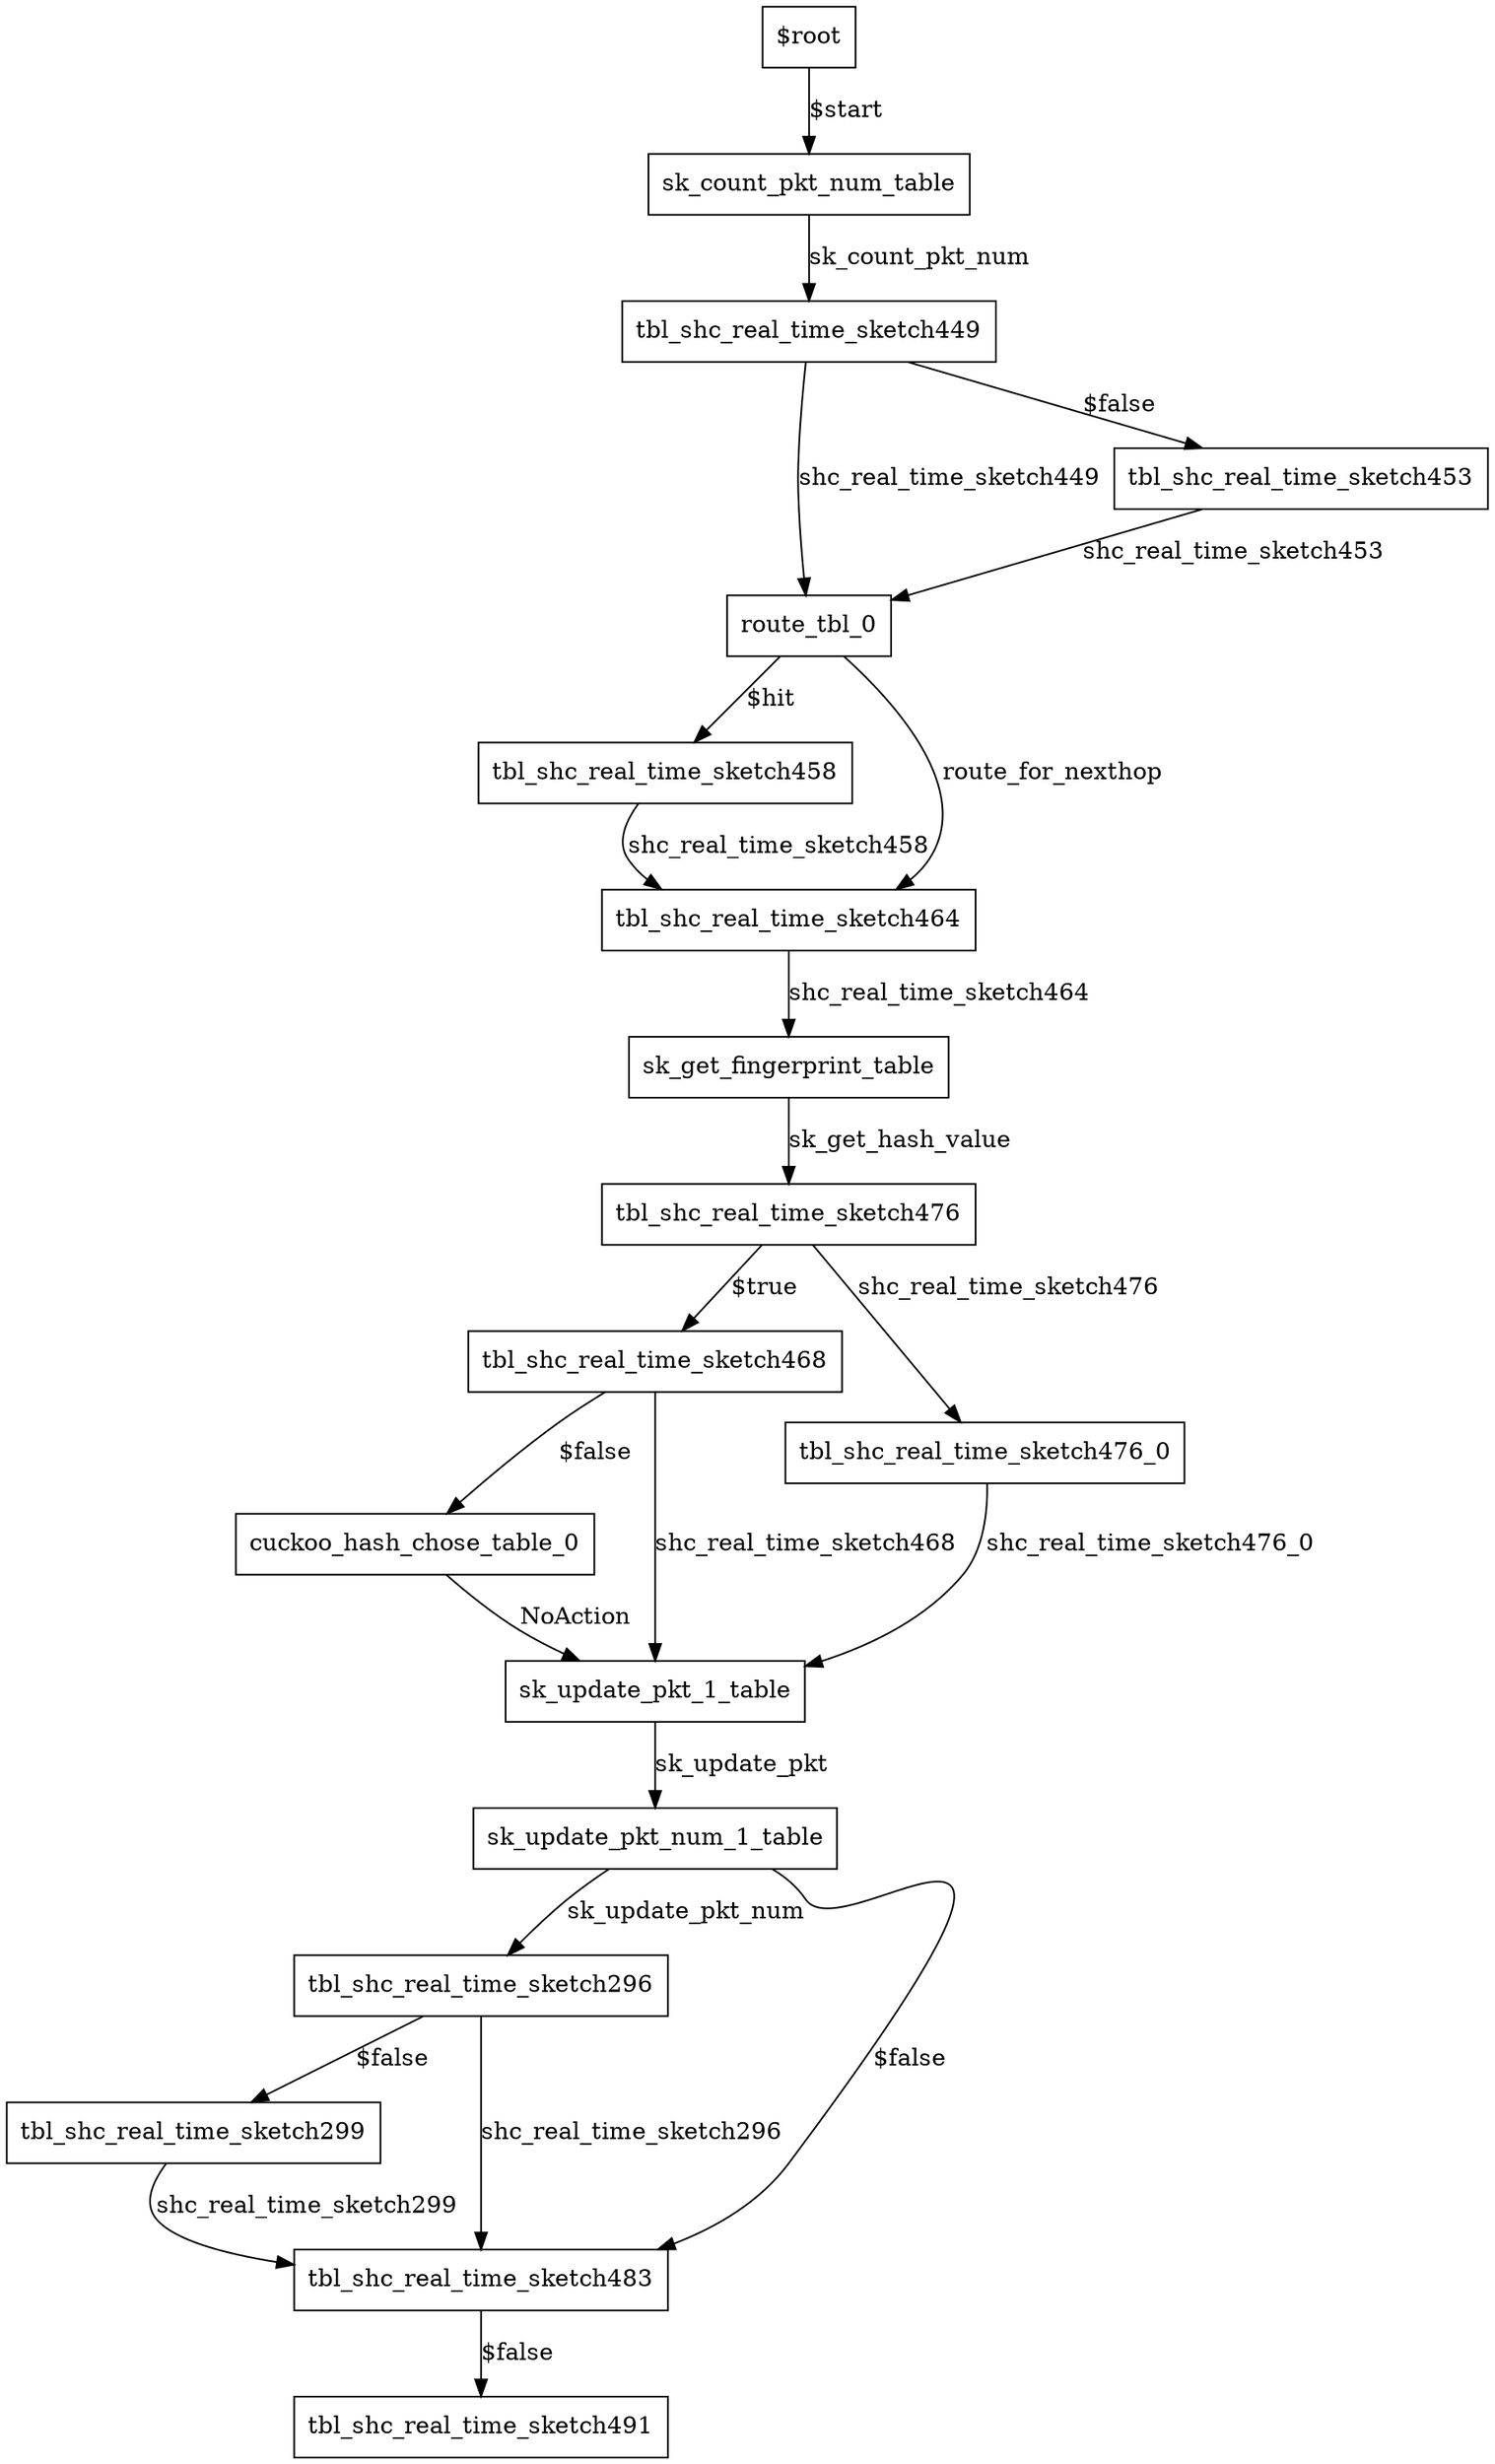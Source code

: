 digraph ingress {
0 [label="$root" shape=box color="black"];
12 [label="cuckoo_hash_chose_table_0" shape=box color="black"];
3 [label="route_tbl_0" shape=box color="black"];
1 [label="sk_count_pkt_num_table" shape=box color="black"];
7 [label="sk_get_fingerprint_table" shape=box color="black"];
11 [label="sk_update_pkt_1_table" shape=box color="black"];
13 [label="sk_update_pkt_num_1_table" shape=box color="black"];
14 [label="tbl_shc_real_time_sketch296" shape=box color="black"];
16 [label="tbl_shc_real_time_sketch299" shape=box color="black"];
2 [label="tbl_shc_real_time_sketch449" shape=box color="black"];
4 [label="tbl_shc_real_time_sketch453" shape=box color="black"];
6 [label="tbl_shc_real_time_sketch458" shape=box color="black"];
5 [label="tbl_shc_real_time_sketch464" shape=box color="black"];
10 [label="tbl_shc_real_time_sketch468" shape=box color="black"];
8 [label="tbl_shc_real_time_sketch476" shape=box color="black"];
9 [label="tbl_shc_real_time_sketch476_0" shape=box color="black"];
15 [label="tbl_shc_real_time_sketch483" shape=box color="black"];
17 [label="tbl_shc_real_time_sketch491" shape=box color="black"];
0-> 1 [label="$start" color="black"];
12-> 11 [label="NoAction" color="black"];
3-> 5 [label="route_for_nexthop" color="black"];
3-> 6 [label="$hit" color="black"];
1-> 2 [label="sk_count_pkt_num" color="black"];
7-> 8 [label="sk_get_hash_value" color="black"];
11-> 13 [label="sk_update_pkt" color="black"];
13-> 14 [label="sk_update_pkt_num" color="black"];
13-> 15 [label="$false" color="black"];
14-> 15 [label="shc_real_time_sketch296" color="black"];
14-> 16 [label="$false" color="black"];
16-> 15 [label="shc_real_time_sketch299" color="black"];
2-> 3 [label="shc_real_time_sketch449" color="black"];
2-> 4 [label="$false" color="black"];
4-> 3 [label="shc_real_time_sketch453" color="black"];
6-> 5 [label="shc_real_time_sketch458" color="black"];
5-> 7 [label="shc_real_time_sketch464" color="black"];
10-> 11 [label="shc_real_time_sketch468" color="black"];
10-> 12 [label="$false" color="black"];
8-> 9 [label="shc_real_time_sketch476" color="black"];
8-> 10 [label="$true" color="black"];
9-> 11 [label="shc_real_time_sketch476_0" color="black"];
15-> 17 [label="$false" color="black"];
}
